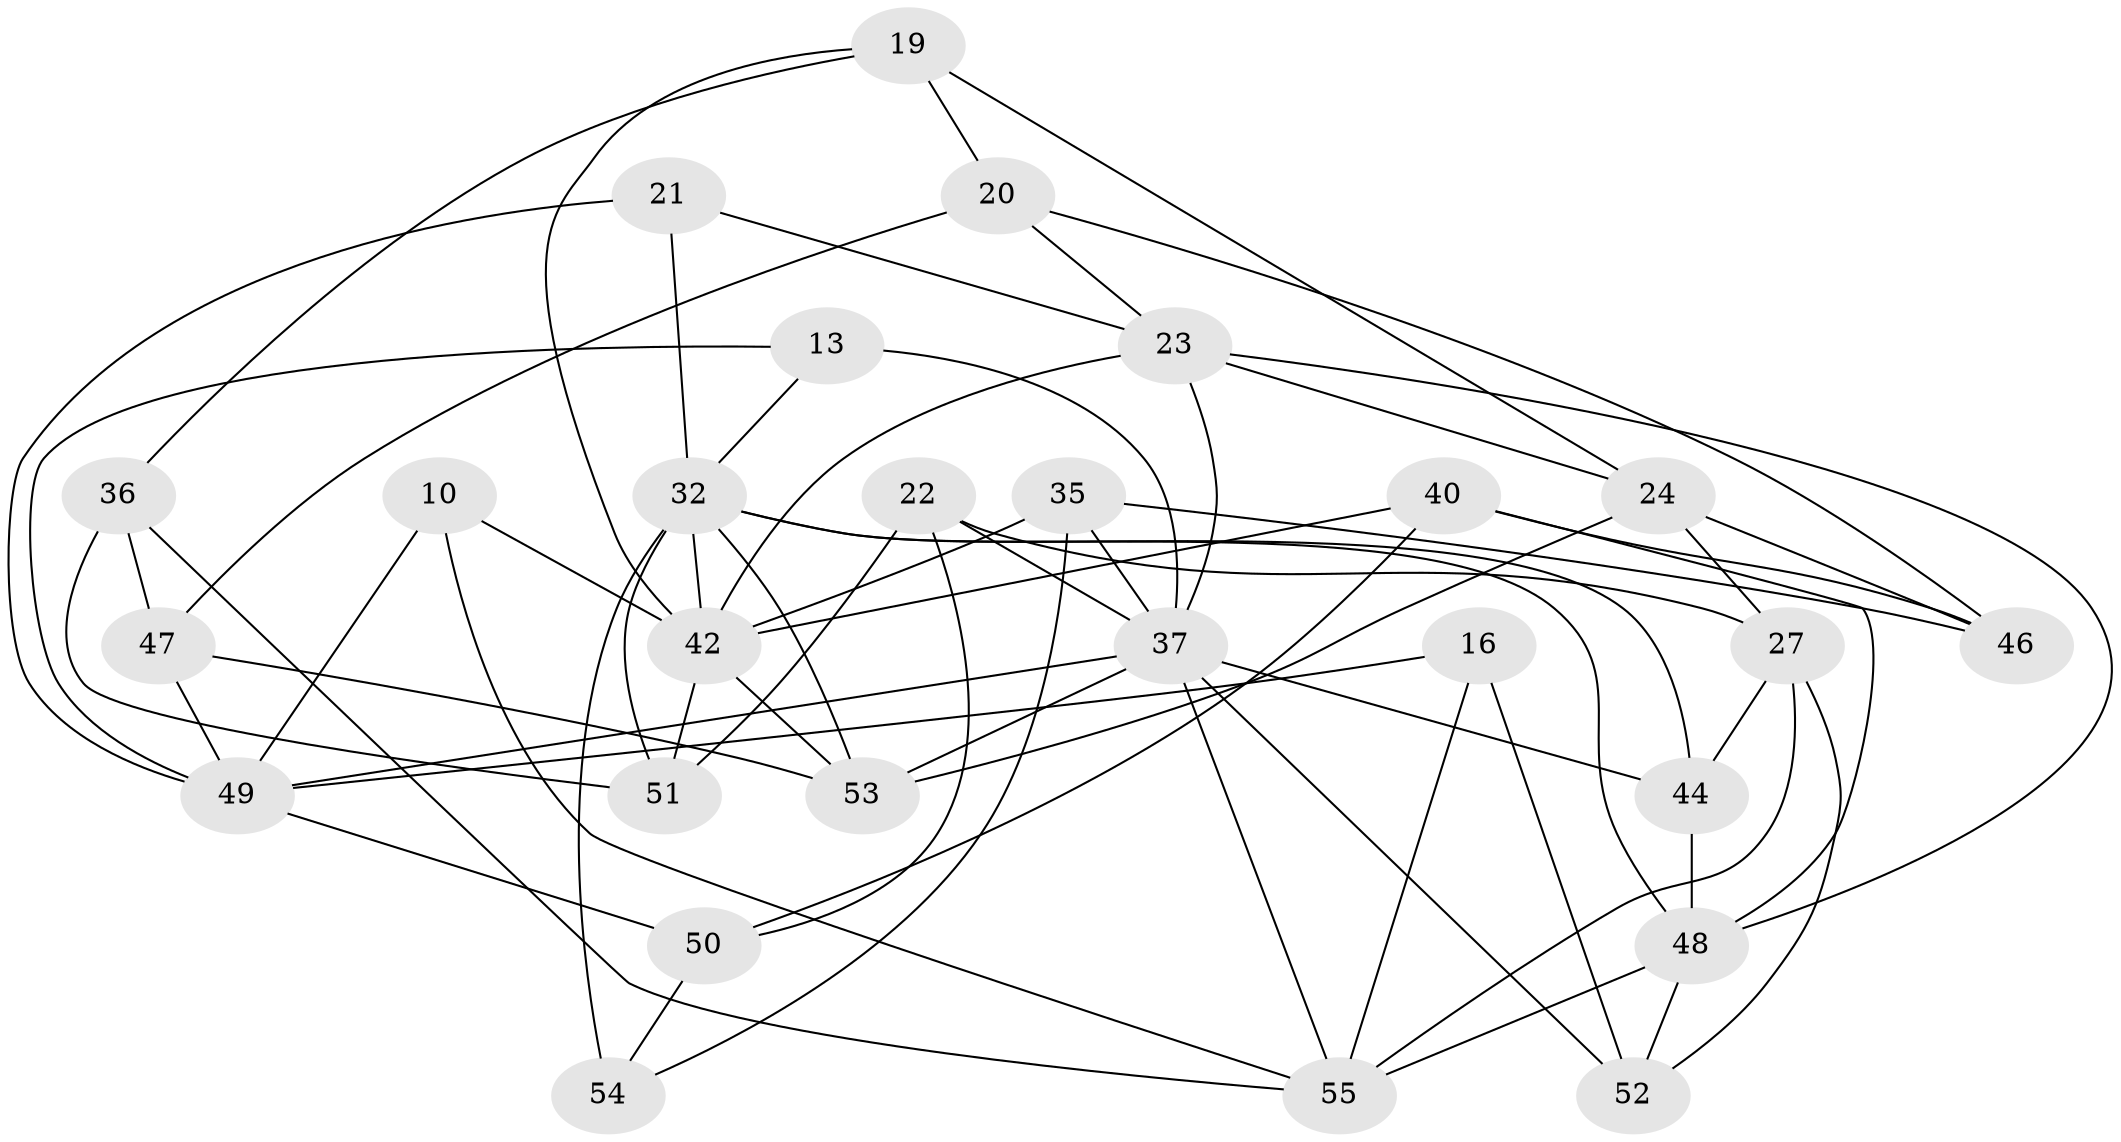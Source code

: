 // original degree distribution, {4: 1.0}
// Generated by graph-tools (version 1.1) at 2025/57/03/09/25 04:57:06]
// undirected, 27 vertices, 64 edges
graph export_dot {
graph [start="1"]
  node [color=gray90,style=filled];
  10 [super="+5"];
  13;
  16 [super="+1"];
  19;
  20;
  21;
  22;
  23 [super="+18"];
  24 [super="+7"];
  27 [super="+14"];
  32 [super="+12+30+28"];
  35;
  36;
  37 [super="+25+17"];
  40;
  42 [super="+4+39+38"];
  44 [super="+6"];
  46;
  47;
  48 [super="+15+45"];
  49 [super="+2+41"];
  50;
  51;
  52 [super="+33"];
  53 [super="+26+29"];
  54;
  55 [super="+31+43"];
  10 -- 49 [weight=2];
  10 -- 42 [weight=2];
  10 -- 55 [weight=2];
  13 -- 49;
  13 -- 37;
  13 -- 32 [weight=2];
  16 -- 52 [weight=2];
  16 -- 49 [weight=3];
  16 -- 55;
  19 -- 24;
  19 -- 36;
  19 -- 20;
  19 -- 42;
  20 -- 47;
  20 -- 46;
  20 -- 23;
  21 -- 49;
  21 -- 23;
  21 -- 32 [weight=2];
  22 -- 51;
  22 -- 27;
  22 -- 50;
  22 -- 37;
  23 -- 42 [weight=2];
  23 -- 37;
  23 -- 48 [weight=2];
  23 -- 24;
  24 -- 53 [weight=2];
  24 -- 27;
  24 -- 46;
  27 -- 52;
  27 -- 44;
  27 -- 55 [weight=2];
  32 -- 54 [weight=2];
  32 -- 42;
  32 -- 53 [weight=2];
  32 -- 44;
  32 -- 51;
  32 -- 48;
  35 -- 46;
  35 -- 54;
  35 -- 42;
  35 -- 37;
  36 -- 51;
  36 -- 55;
  36 -- 47;
  37 -- 44 [weight=3];
  37 -- 49;
  37 -- 52;
  37 -- 53 [weight=2];
  37 -- 55;
  40 -- 46;
  40 -- 42;
  40 -- 50;
  40 -- 48;
  42 -- 51;
  42 -- 53;
  44 -- 48;
  47 -- 49;
  47 -- 53;
  48 -- 52 [weight=2];
  48 -- 55;
  49 -- 50;
  50 -- 54;
}
